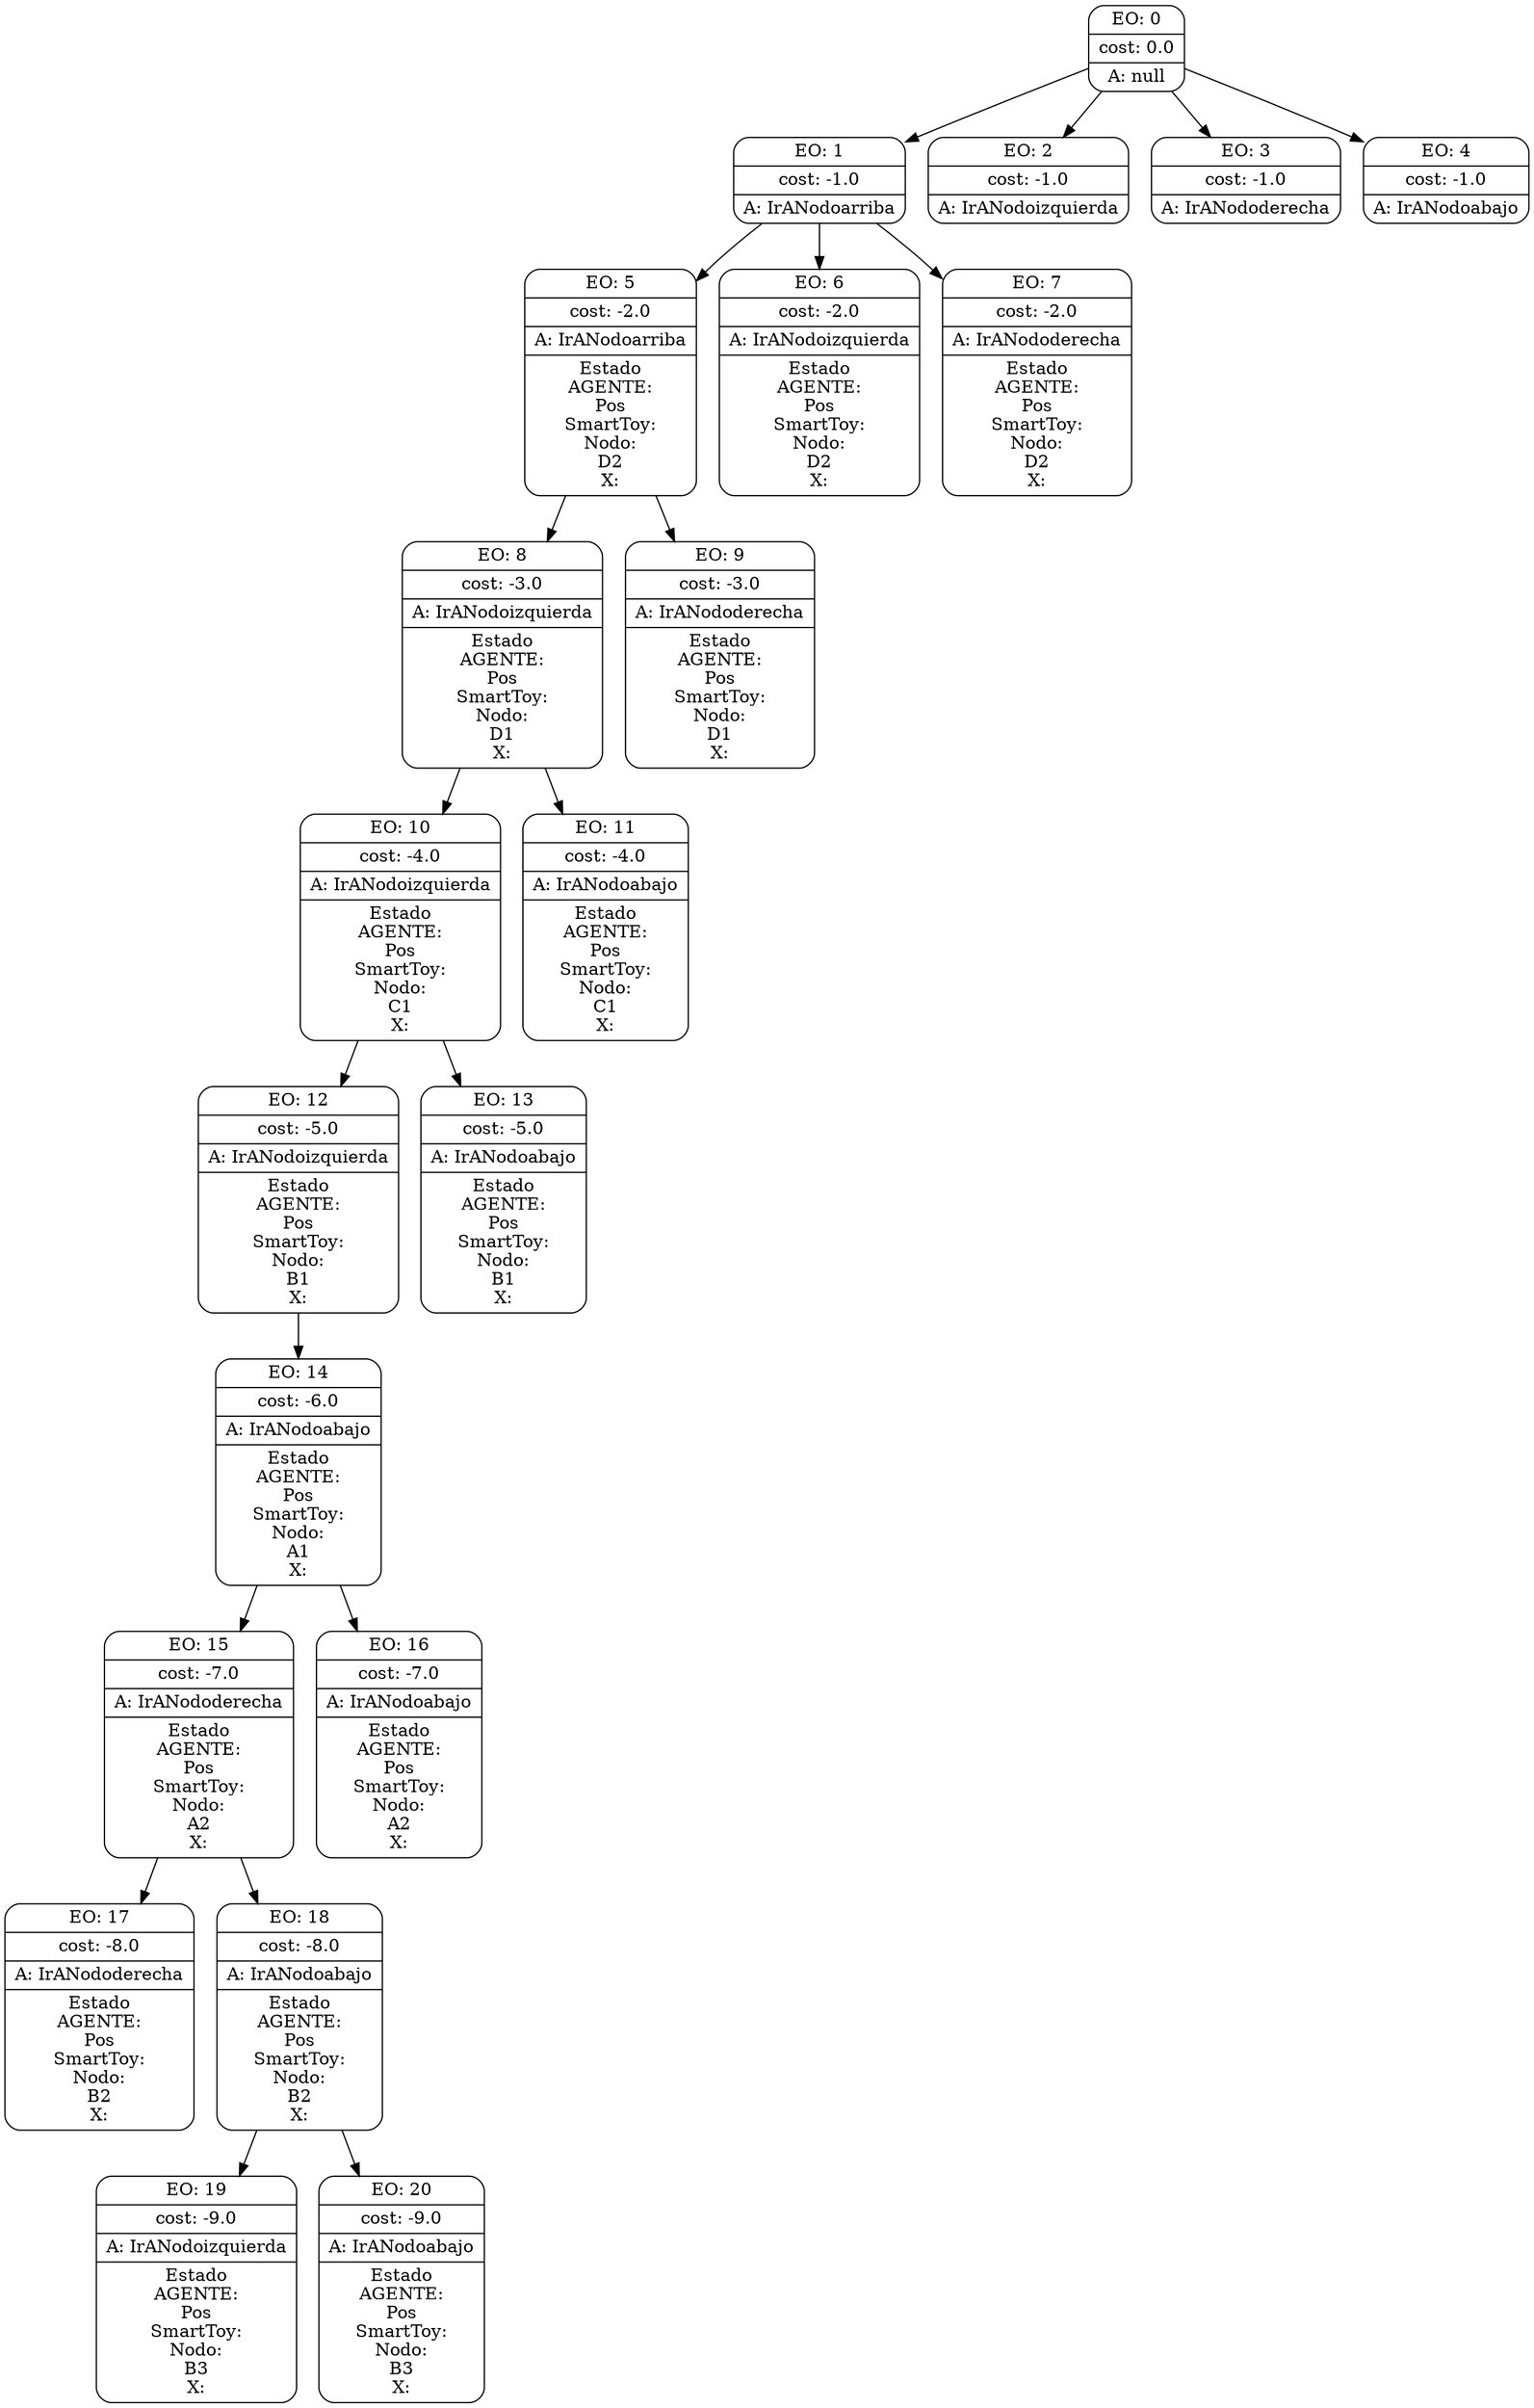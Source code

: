 digraph g {
node [shape = Mrecord];
nodo0[label="{EO: 0|cost: 0.0|A: null}"]
nodo1[label="{EO: 1|cost: -1.0|A: IrANodoarriba
}"]
nodo5[label="{EO: 5|cost: -2.0|A: IrANodoarriba
|Estado\nAGENTE:\n
Pos\nSmartToy:\nNodo:\nD2\nX:\n

}"]
nodo8[label="{EO: 8|cost: -3.0|A: IrANodoizquierda
|Estado\nAGENTE:\n
Pos\nSmartToy:\nNodo:\nD1\nX:\n

}"]
nodo10[label="{EO: 10|cost: -4.0|A: IrANodoizquierda
|Estado\nAGENTE:\n
Pos\nSmartToy:\nNodo:\nC1\nX:\n

}"]
nodo12[label="{EO: 12|cost: -5.0|A: IrANodoizquierda
|Estado\nAGENTE:\n
Pos\nSmartToy:\nNodo:\nB1\nX:\n

}"]
nodo14[label="{EO: 14|cost: -6.0|A: IrANodoabajo
|Estado\nAGENTE:\n
Pos\nSmartToy:\nNodo:\nA1\nX:\n

}"]
nodo15[label="{EO: 15|cost: -7.0|A: IrANododerecha
|Estado\nAGENTE:\n
Pos\nSmartToy:\nNodo:\nA2\nX:\n

}"]
nodo17[label="{EO: 17|cost: -8.0|A: IrANododerecha
|Estado\nAGENTE:\n
Pos\nSmartToy:\nNodo:\nB2\nX:\n

}"]

nodo15 -> nodo17;
nodo18[label="{EO: 18|cost: -8.0|A: IrANodoabajo
|Estado\nAGENTE:\n
Pos\nSmartToy:\nNodo:\nB2\nX:\n

}"]
nodo19[label="{EO: 19|cost: -9.0|A: IrANodoizquierda
|Estado\nAGENTE:\n
Pos\nSmartToy:\nNodo:\nB3\nX:\n

}"]

nodo18 -> nodo19;
nodo20[label="{EO: 20|cost: -9.0|A: IrANodoabajo
|Estado\nAGENTE:\n
Pos\nSmartToy:\nNodo:\nB3\nX:\n

}"]

nodo18 -> nodo20;

nodo15 -> nodo18;

nodo14 -> nodo15;
nodo16[label="{EO: 16|cost: -7.0|A: IrANodoabajo
|Estado\nAGENTE:\n
Pos\nSmartToy:\nNodo:\nA2\nX:\n

}"]

nodo14 -> nodo16;

nodo12 -> nodo14;

nodo10 -> nodo12;
nodo13[label="{EO: 13|cost: -5.0|A: IrANodoabajo
|Estado\nAGENTE:\n
Pos\nSmartToy:\nNodo:\nB1\nX:\n

}"]

nodo10 -> nodo13;

nodo8 -> nodo10;
nodo11[label="{EO: 11|cost: -4.0|A: IrANodoabajo
|Estado\nAGENTE:\n
Pos\nSmartToy:\nNodo:\nC1\nX:\n

}"]

nodo8 -> nodo11;

nodo5 -> nodo8;
nodo9[label="{EO: 9|cost: -3.0|A: IrANododerecha
|Estado\nAGENTE:\n
Pos\nSmartToy:\nNodo:\nD1\nX:\n

}"]

nodo5 -> nodo9;

nodo1 -> nodo5;
nodo6[label="{EO: 6|cost: -2.0|A: IrANodoizquierda
|Estado\nAGENTE:\n
Pos\nSmartToy:\nNodo:\nD2\nX:\n

}"]

nodo1 -> nodo6;
nodo7[label="{EO: 7|cost: -2.0|A: IrANododerecha
|Estado\nAGENTE:\n
Pos\nSmartToy:\nNodo:\nD2\nX:\n

}"]

nodo1 -> nodo7;

nodo0 -> nodo1;
nodo2[label="{EO: 2|cost: -1.0|A: IrANodoizquierda
}"]

nodo0 -> nodo2;
nodo3[label="{EO: 3|cost: -1.0|A: IrANododerecha
}"]

nodo0 -> nodo3;
nodo4[label="{EO: 4|cost: -1.0|A: IrANodoabajo
}"]

nodo0 -> nodo4;


}